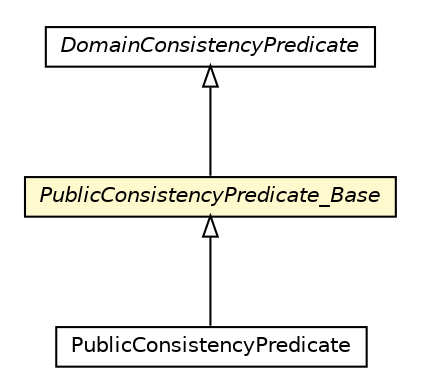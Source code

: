 #!/usr/local/bin/dot
#
# Class diagram 
# Generated by UMLGraph version 5.1 (http://www.umlgraph.org/)
#

digraph G {
	edge [fontname="Helvetica",fontsize=10,labelfontname="Helvetica",labelfontsize=10];
	node [fontname="Helvetica",fontsize=10,shape=plaintext];
	nodesep=0.25;
	ranksep=0.5;
	// pt.ist.fenixframework.consistencyPredicates.PublicConsistencyPredicate_Base
	c84022 [label=<<table title="pt.ist.fenixframework.consistencyPredicates.PublicConsistencyPredicate_Base" border="0" cellborder="1" cellspacing="0" cellpadding="2" port="p" bgcolor="lemonChiffon" href="./PublicConsistencyPredicate_Base.html">
		<tr><td><table border="0" cellspacing="0" cellpadding="1">
<tr><td align="center" balign="center"><font face="Helvetica-Oblique"> PublicConsistencyPredicate_Base </font></td></tr>
		</table></td></tr>
		</table>>, fontname="Helvetica", fontcolor="black", fontsize=10.0];
	// pt.ist.fenixframework.consistencyPredicates.PublicConsistencyPredicate
	c84023 [label=<<table title="pt.ist.fenixframework.consistencyPredicates.PublicConsistencyPredicate" border="0" cellborder="1" cellspacing="0" cellpadding="2" port="p" href="./PublicConsistencyPredicate.html">
		<tr><td><table border="0" cellspacing="0" cellpadding="1">
<tr><td align="center" balign="center"> PublicConsistencyPredicate </td></tr>
		</table></td></tr>
		</table>>, fontname="Helvetica", fontcolor="black", fontsize=10.0];
	// pt.ist.fenixframework.consistencyPredicates.DomainConsistencyPredicate
	c84032 [label=<<table title="pt.ist.fenixframework.consistencyPredicates.DomainConsistencyPredicate" border="0" cellborder="1" cellspacing="0" cellpadding="2" port="p" href="./DomainConsistencyPredicate.html">
		<tr><td><table border="0" cellspacing="0" cellpadding="1">
<tr><td align="center" balign="center"><font face="Helvetica-Oblique"> DomainConsistencyPredicate </font></td></tr>
		</table></td></tr>
		</table>>, fontname="Helvetica", fontcolor="black", fontsize=10.0];
	//pt.ist.fenixframework.consistencyPredicates.PublicConsistencyPredicate_Base extends pt.ist.fenixframework.consistencyPredicates.DomainConsistencyPredicate
	c84032:p -> c84022:p [dir=back,arrowtail=empty];
	//pt.ist.fenixframework.consistencyPredicates.PublicConsistencyPredicate extends pt.ist.fenixframework.consistencyPredicates.PublicConsistencyPredicate_Base
	c84022:p -> c84023:p [dir=back,arrowtail=empty];
}

